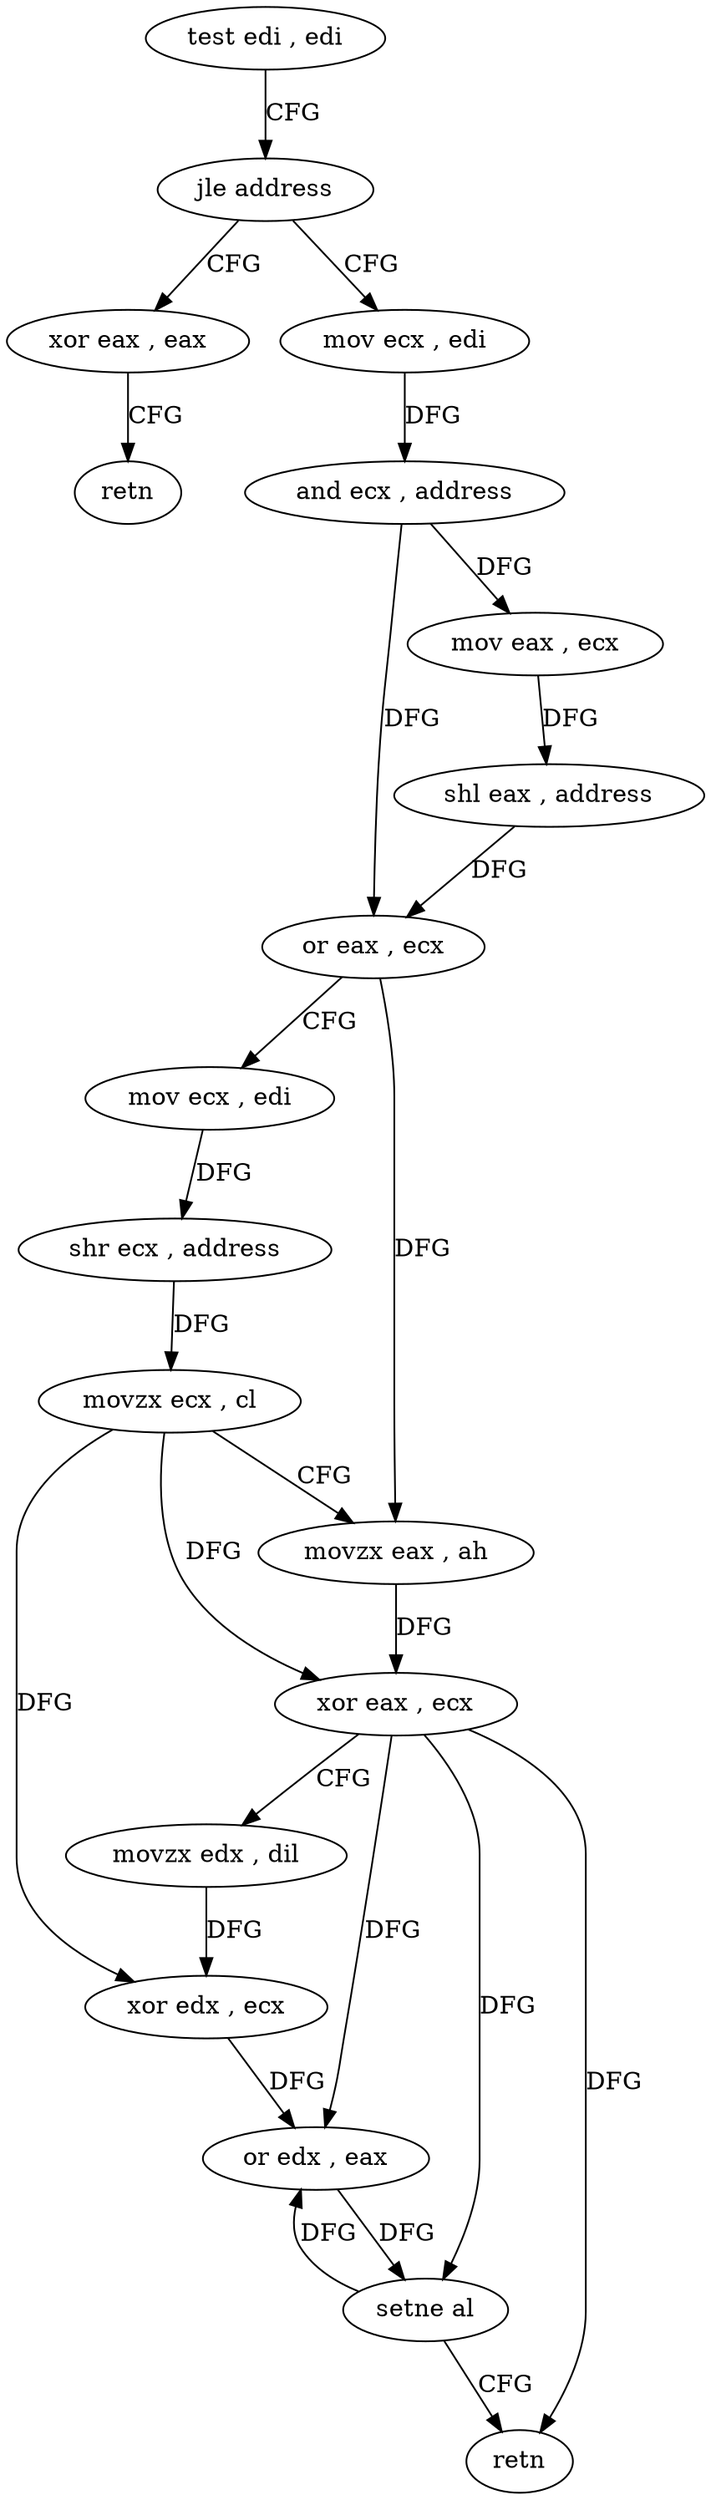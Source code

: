 digraph "func" {
"4207152" [label = "test edi , edi" ]
"4207154" [label = "jle address" ]
"4207196" [label = "xor eax , eax" ]
"4207156" [label = "mov ecx , edi" ]
"4207198" [label = "retn" ]
"4207158" [label = "and ecx , address" ]
"4207164" [label = "mov eax , ecx" ]
"4207166" [label = "shl eax , address" ]
"4207169" [label = "or eax , ecx" ]
"4207171" [label = "mov ecx , edi" ]
"4207173" [label = "shr ecx , address" ]
"4207176" [label = "movzx ecx , cl" ]
"4207179" [label = "movzx eax , ah" ]
"4207182" [label = "xor eax , ecx" ]
"4207184" [label = "movzx edx , dil" ]
"4207188" [label = "xor edx , ecx" ]
"4207190" [label = "or edx , eax" ]
"4207192" [label = "setne al" ]
"4207195" [label = "retn" ]
"4207152" -> "4207154" [ label = "CFG" ]
"4207154" -> "4207196" [ label = "CFG" ]
"4207154" -> "4207156" [ label = "CFG" ]
"4207196" -> "4207198" [ label = "CFG" ]
"4207156" -> "4207158" [ label = "DFG" ]
"4207158" -> "4207164" [ label = "DFG" ]
"4207158" -> "4207169" [ label = "DFG" ]
"4207164" -> "4207166" [ label = "DFG" ]
"4207166" -> "4207169" [ label = "DFG" ]
"4207169" -> "4207171" [ label = "CFG" ]
"4207169" -> "4207179" [ label = "DFG" ]
"4207171" -> "4207173" [ label = "DFG" ]
"4207173" -> "4207176" [ label = "DFG" ]
"4207176" -> "4207179" [ label = "CFG" ]
"4207176" -> "4207182" [ label = "DFG" ]
"4207176" -> "4207188" [ label = "DFG" ]
"4207179" -> "4207182" [ label = "DFG" ]
"4207182" -> "4207184" [ label = "CFG" ]
"4207182" -> "4207190" [ label = "DFG" ]
"4207182" -> "4207192" [ label = "DFG" ]
"4207182" -> "4207195" [ label = "DFG" ]
"4207184" -> "4207188" [ label = "DFG" ]
"4207188" -> "4207190" [ label = "DFG" ]
"4207190" -> "4207192" [ label = "DFG" ]
"4207192" -> "4207195" [ label = "CFG" ]
"4207192" -> "4207190" [ label = "DFG" ]
}
